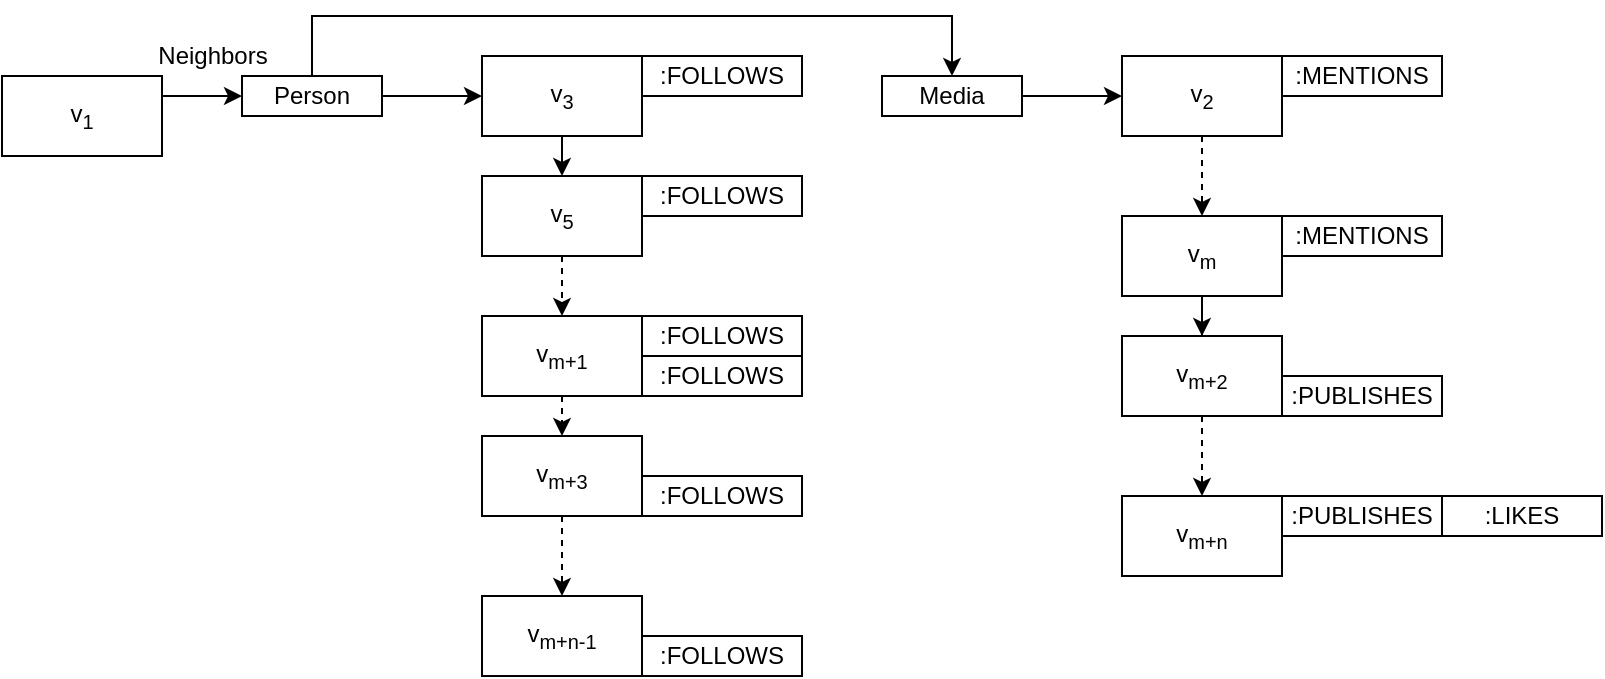 <mxfile version="14.1.8" type="device"><diagram id="AWNpztVQClA176f-Viap" name="Page-1"><mxGraphModel dx="1102" dy="807" grid="1" gridSize="10" guides="1" tooltips="1" connect="1" arrows="1" fold="1" page="1" pageScale="1" pageWidth="827" pageHeight="1169" math="0" shadow="0"><root><mxCell id="0"/><mxCell id="1" parent="0"/><mxCell id="ZzermCitEcCqAn6hv30d-4" style="edgeStyle=orthogonalEdgeStyle;rounded=0;orthogonalLoop=1;jettySize=auto;html=1;exitX=1;exitY=0.25;exitDx=0;exitDy=0;entryX=0;entryY=0.5;entryDx=0;entryDy=0;" parent="1" source="ZzermCitEcCqAn6hv30d-1" target="ZzermCitEcCqAn6hv30d-2" edge="1"><mxGeometry relative="1" as="geometry"/></mxCell><mxCell id="ZzermCitEcCqAn6hv30d-1" value="v&lt;sub&gt;1&lt;/sub&gt;" style="rounded=0;whiteSpace=wrap;html=1;" parent="1" vertex="1"><mxGeometry x="120" y="480" width="80" height="40" as="geometry"/></mxCell><mxCell id="ZzermCitEcCqAn6hv30d-12" style="edgeStyle=orthogonalEdgeStyle;rounded=0;orthogonalLoop=1;jettySize=auto;html=1;exitX=1;exitY=0.5;exitDx=0;exitDy=0;entryX=0;entryY=0.5;entryDx=0;entryDy=0;" parent="1" source="ZzermCitEcCqAn6hv30d-2" target="ZzermCitEcCqAn6hv30d-7" edge="1"><mxGeometry relative="1" as="geometry"/></mxCell><mxCell id="ZzermCitEcCqAn6hv30d-35" style="edgeStyle=orthogonalEdgeStyle;rounded=0;orthogonalLoop=1;jettySize=auto;html=1;exitX=0.5;exitY=0;exitDx=0;exitDy=0;entryX=0.5;entryY=0;entryDx=0;entryDy=0;" parent="1" source="ZzermCitEcCqAn6hv30d-2" target="ZzermCitEcCqAn6hv30d-3" edge="1"><mxGeometry relative="1" as="geometry"><Array as="points"><mxPoint x="275" y="450"/><mxPoint x="595" y="450"/></Array></mxGeometry></mxCell><mxCell id="ZzermCitEcCqAn6hv30d-2" value="Person" style="rounded=0;whiteSpace=wrap;html=1;" parent="1" vertex="1"><mxGeometry x="240" y="480" width="70" height="20" as="geometry"/></mxCell><mxCell id="ZzermCitEcCqAn6hv30d-25" style="edgeStyle=orthogonalEdgeStyle;rounded=0;orthogonalLoop=1;jettySize=auto;html=1;exitX=1;exitY=0.5;exitDx=0;exitDy=0;entryX=0;entryY=0.5;entryDx=0;entryDy=0;" parent="1" source="ZzermCitEcCqAn6hv30d-3" target="ZzermCitEcCqAn6hv30d-23" edge="1"><mxGeometry relative="1" as="geometry"/></mxCell><mxCell id="ZzermCitEcCqAn6hv30d-3" value="Media" style="rounded=0;whiteSpace=wrap;html=1;" parent="1" vertex="1"><mxGeometry x="560" y="480" width="70" height="20" as="geometry"/></mxCell><mxCell id="ZzermCitEcCqAn6hv30d-5" value="Neighbors" style="text;html=1;align=center;verticalAlign=middle;resizable=0;points=[];autosize=1;" parent="1" vertex="1"><mxGeometry x="190" y="460" width="70" height="20" as="geometry"/></mxCell><mxCell id="ZzermCitEcCqAn6hv30d-10" style="edgeStyle=orthogonalEdgeStyle;rounded=0;orthogonalLoop=1;jettySize=auto;html=1;exitX=0.5;exitY=1;exitDx=0;exitDy=0;entryX=0.5;entryY=0;entryDx=0;entryDy=0;" parent="1" source="ZzermCitEcCqAn6hv30d-7" target="ZzermCitEcCqAn6hv30d-8" edge="1"><mxGeometry relative="1" as="geometry"/></mxCell><mxCell id="ZzermCitEcCqAn6hv30d-7" value="v&lt;sub&gt;3&lt;/sub&gt;" style="rounded=0;whiteSpace=wrap;html=1;" parent="1" vertex="1"><mxGeometry x="360" y="470" width="80" height="40" as="geometry"/></mxCell><mxCell id="ZzermCitEcCqAn6hv30d-11" style="edgeStyle=orthogonalEdgeStyle;rounded=0;orthogonalLoop=1;jettySize=auto;html=1;exitX=0.5;exitY=1;exitDx=0;exitDy=0;entryX=0.5;entryY=0;entryDx=0;entryDy=0;dashed=1;" parent="1" source="ZzermCitEcCqAn6hv30d-8" target="ZzermCitEcCqAn6hv30d-9" edge="1"><mxGeometry relative="1" as="geometry"/></mxCell><mxCell id="ZzermCitEcCqAn6hv30d-8" value="v&lt;sub&gt;5&lt;/sub&gt;" style="rounded=0;whiteSpace=wrap;html=1;" parent="1" vertex="1"><mxGeometry x="360" y="530" width="80" height="40" as="geometry"/></mxCell><mxCell id="ZzermCitEcCqAn6hv30d-20" style="edgeStyle=orthogonalEdgeStyle;rounded=0;orthogonalLoop=1;jettySize=auto;html=1;exitX=0.5;exitY=1;exitDx=0;exitDy=0;entryX=0.5;entryY=0;entryDx=0;entryDy=0;dashed=1;" parent="1" source="ZzermCitEcCqAn6hv30d-9" target="ZzermCitEcCqAn6hv30d-17" edge="1"><mxGeometry relative="1" as="geometry"/></mxCell><mxCell id="ZzermCitEcCqAn6hv30d-9" value="v&lt;sub&gt;m+1&lt;/sub&gt;" style="rounded=0;whiteSpace=wrap;html=1;" parent="1" vertex="1"><mxGeometry x="360" y="600" width="80" height="40" as="geometry"/></mxCell><mxCell id="ZzermCitEcCqAn6hv30d-13" value=":FOLLOWS" style="rounded=0;whiteSpace=wrap;html=1;" parent="1" vertex="1"><mxGeometry x="440" y="470" width="80" height="20" as="geometry"/></mxCell><mxCell id="ZzermCitEcCqAn6hv30d-14" value=":FOLLOWS" style="rounded=0;whiteSpace=wrap;html=1;" parent="1" vertex="1"><mxGeometry x="440" y="530" width="80" height="20" as="geometry"/></mxCell><mxCell id="ZzermCitEcCqAn6hv30d-15" value=":FOLLOWS" style="rounded=0;whiteSpace=wrap;html=1;" parent="1" vertex="1"><mxGeometry x="440" y="600" width="80" height="20" as="geometry"/></mxCell><mxCell id="ZzermCitEcCqAn6hv30d-16" value=":FOLLOWS" style="rounded=0;whiteSpace=wrap;html=1;" parent="1" vertex="1"><mxGeometry x="440" y="620" width="80" height="20" as="geometry"/></mxCell><mxCell id="ZzermCitEcCqAn6hv30d-19" style="edgeStyle=orthogonalEdgeStyle;rounded=0;orthogonalLoop=1;jettySize=auto;html=1;exitX=0.5;exitY=1;exitDx=0;exitDy=0;entryX=0.5;entryY=0;entryDx=0;entryDy=0;dashed=1;" parent="1" source="ZzermCitEcCqAn6hv30d-17" target="ZzermCitEcCqAn6hv30d-18" edge="1"><mxGeometry relative="1" as="geometry"/></mxCell><mxCell id="ZzermCitEcCqAn6hv30d-17" value="v&lt;sub&gt;m+3&lt;/sub&gt;" style="rounded=0;whiteSpace=wrap;html=1;" parent="1" vertex="1"><mxGeometry x="360" y="660" width="80" height="40" as="geometry"/></mxCell><mxCell id="ZzermCitEcCqAn6hv30d-18" value="v&lt;sub&gt;m+n-1&lt;/sub&gt;" style="rounded=0;whiteSpace=wrap;html=1;" parent="1" vertex="1"><mxGeometry x="360" y="740" width="80" height="40" as="geometry"/></mxCell><mxCell id="ZzermCitEcCqAn6hv30d-21" value=":FOLLOWS" style="rounded=0;whiteSpace=wrap;html=1;" parent="1" vertex="1"><mxGeometry x="440" y="680" width="80" height="20" as="geometry"/></mxCell><mxCell id="ZzermCitEcCqAn6hv30d-22" value=":FOLLOWS" style="rounded=0;whiteSpace=wrap;html=1;" parent="1" vertex="1"><mxGeometry x="440" y="760" width="80" height="20" as="geometry"/></mxCell><mxCell id="ZzermCitEcCqAn6hv30d-28" style="edgeStyle=orthogonalEdgeStyle;rounded=0;orthogonalLoop=1;jettySize=auto;html=1;exitX=0.5;exitY=1;exitDx=0;exitDy=0;dashed=1;" parent="1" source="ZzermCitEcCqAn6hv30d-23" target="ZzermCitEcCqAn6hv30d-26" edge="1"><mxGeometry relative="1" as="geometry"/></mxCell><mxCell id="ZzermCitEcCqAn6hv30d-23" value="v&lt;sub&gt;2&lt;/sub&gt;" style="rounded=0;whiteSpace=wrap;html=1;" parent="1" vertex="1"><mxGeometry x="680" y="470" width="80" height="40" as="geometry"/></mxCell><mxCell id="ZzermCitEcCqAn6hv30d-24" value=":MENTIONS" style="rounded=0;whiteSpace=wrap;html=1;" parent="1" vertex="1"><mxGeometry x="760" y="470" width="80" height="20" as="geometry"/></mxCell><mxCell id="ZzermCitEcCqAn6hv30d-34" style="edgeStyle=orthogonalEdgeStyle;rounded=0;orthogonalLoop=1;jettySize=auto;html=1;exitX=0.5;exitY=1;exitDx=0;exitDy=0;" parent="1" source="ZzermCitEcCqAn6hv30d-26" target="ZzermCitEcCqAn6hv30d-30" edge="1"><mxGeometry relative="1" as="geometry"/></mxCell><mxCell id="ZzermCitEcCqAn6hv30d-26" value="v&lt;sub&gt;m&lt;/sub&gt;" style="rounded=0;whiteSpace=wrap;html=1;" parent="1" vertex="1"><mxGeometry x="680" y="550" width="80" height="40" as="geometry"/></mxCell><mxCell id="ZzermCitEcCqAn6hv30d-27" value=":MENTIONS" style="rounded=0;whiteSpace=wrap;html=1;" parent="1" vertex="1"><mxGeometry x="760" y="550" width="80" height="20" as="geometry"/></mxCell><mxCell id="ZzermCitEcCqAn6hv30d-29" style="edgeStyle=orthogonalEdgeStyle;rounded=0;orthogonalLoop=1;jettySize=auto;html=1;exitX=0.5;exitY=1;exitDx=0;exitDy=0;dashed=1;" parent="1" source="ZzermCitEcCqAn6hv30d-30" target="ZzermCitEcCqAn6hv30d-32" edge="1"><mxGeometry relative="1" as="geometry"/></mxCell><mxCell id="ZzermCitEcCqAn6hv30d-30" value="v&lt;sub&gt;m+2&lt;/sub&gt;" style="rounded=0;whiteSpace=wrap;html=1;" parent="1" vertex="1"><mxGeometry x="680" y="610" width="80" height="40" as="geometry"/></mxCell><mxCell id="ZzermCitEcCqAn6hv30d-31" value=":PUBLISHES" style="rounded=0;whiteSpace=wrap;html=1;" parent="1" vertex="1"><mxGeometry x="760" y="630" width="80" height="20" as="geometry"/></mxCell><mxCell id="ZzermCitEcCqAn6hv30d-32" value="v&lt;sub&gt;m+n&lt;/sub&gt;" style="rounded=0;whiteSpace=wrap;html=1;" parent="1" vertex="1"><mxGeometry x="680" y="690" width="80" height="40" as="geometry"/></mxCell><mxCell id="ZzermCitEcCqAn6hv30d-33" value=":PUBLISHES" style="rounded=0;whiteSpace=wrap;html=1;" parent="1" vertex="1"><mxGeometry x="760" y="690" width="80" height="20" as="geometry"/></mxCell><mxCell id="HWDfVUHRt3Zi3As_H1lk-1" value=":LIKES" style="rounded=0;whiteSpace=wrap;html=1;" vertex="1" parent="1"><mxGeometry x="840" y="690" width="80" height="20" as="geometry"/></mxCell></root></mxGraphModel></diagram></mxfile>